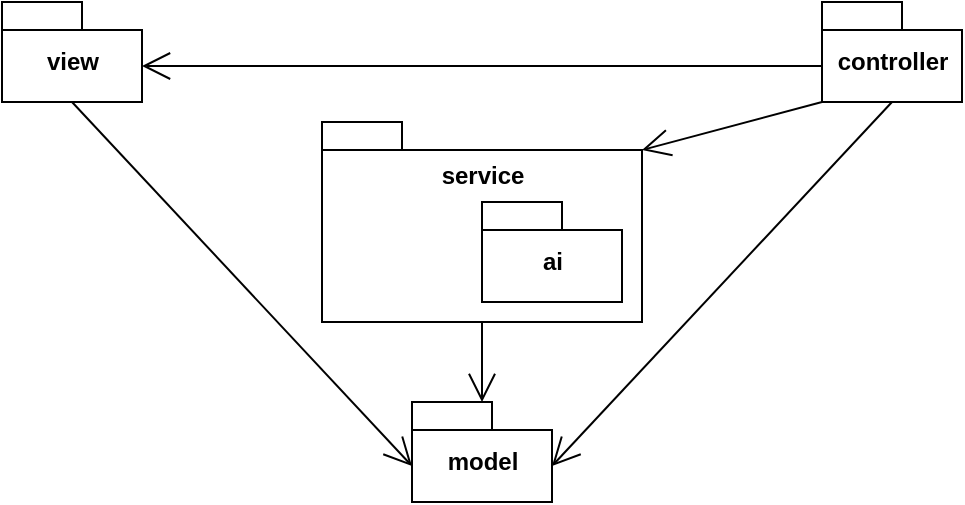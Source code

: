 <mxfile version="13.10.4" type="device"><diagram name="Page-1" id="b5b7bab2-c9e2-2cf4-8b2a-24fd1a2a6d21"><mxGraphModel dx="1038" dy="547" grid="1" gridSize="10" guides="1" tooltips="1" connect="1" arrows="1" fold="1" page="1" pageScale="1" pageWidth="827" pageHeight="1169" background="#ffffff" math="0" shadow="0"><root><mxCell id="0"/><mxCell id="1" parent="0"/><mxCell id="9icZc0YgXWLaV2k5lpof-3" value="&lt;div&gt;view&lt;/div&gt;" style="shape=folder;fontStyle=1;spacingTop=10;tabWidth=40;tabHeight=14;tabPosition=left;html=1;" parent="1" vertex="1"><mxGeometry x="160" y="70" width="70" height="50" as="geometry"/></mxCell><mxCell id="9icZc0YgXWLaV2k5lpof-5" value="controller" style="shape=folder;fontStyle=1;spacingTop=10;tabWidth=40;tabHeight=14;tabPosition=left;html=1;" parent="1" vertex="1"><mxGeometry x="570" y="70" width="70" height="50" as="geometry"/></mxCell><mxCell id="9icZc0YgXWLaV2k5lpof-4" value="model" style="shape=folder;fontStyle=1;spacingTop=10;tabWidth=40;tabHeight=14;tabPosition=left;html=1;" parent="1" vertex="1"><mxGeometry x="365" y="270" width="70" height="50" as="geometry"/></mxCell><mxCell id="9icZc0YgXWLaV2k5lpof-7" value="&lt;div&gt;service&lt;/div&gt;&lt;div&gt;&lt;br&gt;&lt;/div&gt;&lt;div&gt;&lt;br&gt;&lt;/div&gt;&lt;div&gt;&lt;br&gt;&lt;/div&gt;&lt;div&gt;&lt;br&gt;&lt;/div&gt;" style="shape=folder;fontStyle=1;spacingTop=10;tabWidth=40;tabHeight=14;tabPosition=left;html=1;" parent="1" vertex="1"><mxGeometry x="320" y="130" width="160" height="100" as="geometry"/></mxCell><mxCell id="9icZc0YgXWLaV2k5lpof-8" value="ai" style="shape=folder;fontStyle=1;spacingTop=10;tabWidth=40;tabHeight=14;tabPosition=left;html=1;" parent="1" vertex="1"><mxGeometry x="400" y="170" width="70" height="50" as="geometry"/></mxCell><mxCell id="9icZc0YgXWLaV2k5lpof-9" value="" style="endArrow=open;endFill=1;endSize=12;html=1;exitX=0;exitY=0;exitDx=0;exitDy=32;exitPerimeter=0;entryX=0;entryY=0;entryDx=70;entryDy=32;entryPerimeter=0;" parent="1" source="9icZc0YgXWLaV2k5lpof-5" target="9icZc0YgXWLaV2k5lpof-3" edge="1"><mxGeometry width="160" relative="1" as="geometry"><mxPoint x="300" y="300" as="sourcePoint"/><mxPoint x="460" y="300" as="targetPoint"/></mxGeometry></mxCell><mxCell id="9icZc0YgXWLaV2k5lpof-10" value="" style="endArrow=open;endFill=1;endSize=12;html=1;exitX=0.5;exitY=1;exitDx=0;exitDy=0;exitPerimeter=0;entryX=0;entryY=0;entryDx=0;entryDy=32;entryPerimeter=0;" parent="1" source="9icZc0YgXWLaV2k5lpof-3" target="9icZc0YgXWLaV2k5lpof-4" edge="1"><mxGeometry width="160" relative="1" as="geometry"><mxPoint x="140" y="370" as="sourcePoint"/><mxPoint x="300" y="370" as="targetPoint"/></mxGeometry></mxCell><mxCell id="9icZc0YgXWLaV2k5lpof-11" value="" style="endArrow=open;endFill=1;endSize=12;html=1;exitX=0.5;exitY=1;exitDx=0;exitDy=0;exitPerimeter=0;entryX=0;entryY=0;entryDx=70;entryDy=32;entryPerimeter=0;" parent="1" source="9icZc0YgXWLaV2k5lpof-5" target="9icZc0YgXWLaV2k5lpof-4" edge="1"><mxGeometry width="160" relative="1" as="geometry"><mxPoint x="680" y="260" as="sourcePoint"/><mxPoint x="840" y="260" as="targetPoint"/></mxGeometry></mxCell><mxCell id="9icZc0YgXWLaV2k5lpof-12" value="" style="endArrow=open;endFill=1;endSize=12;html=1;exitX=0.5;exitY=1;exitDx=0;exitDy=0;exitPerimeter=0;" parent="1" source="9icZc0YgXWLaV2k5lpof-7" edge="1"><mxGeometry width="160" relative="1" as="geometry"><mxPoint x="230" y="460" as="sourcePoint"/><mxPoint x="400" y="270" as="targetPoint"/></mxGeometry></mxCell><mxCell id="9icZc0YgXWLaV2k5lpof-13" value="" style="endArrow=open;endFill=1;endSize=12;html=1;exitX=0;exitY=0;exitDx=0;exitDy=50;exitPerimeter=0;entryX=0;entryY=0;entryDx=160;entryDy=14;entryPerimeter=0;" parent="1" source="9icZc0YgXWLaV2k5lpof-5" target="9icZc0YgXWLaV2k5lpof-7" edge="1"><mxGeometry width="160" relative="1" as="geometry"><mxPoint x="110" y="470" as="sourcePoint"/><mxPoint x="270" y="470" as="targetPoint"/></mxGeometry></mxCell></root></mxGraphModel></diagram></mxfile>